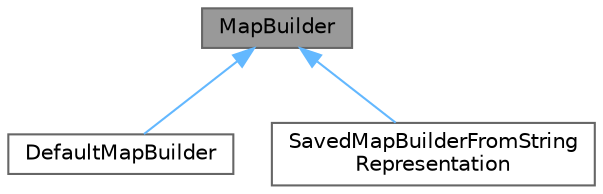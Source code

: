 digraph "MapBuilder"
{
 // LATEX_PDF_SIZE
  bgcolor="transparent";
  edge [fontname=Helvetica,fontsize=10,labelfontname=Helvetica,labelfontsize=10];
  node [fontname=Helvetica,fontsize=10,shape=box,height=0.2,width=0.4];
  Node1 [id="Node000001",label="MapBuilder",height=0.2,width=0.4,color="gray40", fillcolor="grey60", style="filled", fontcolor="black",tooltip="MapBuilder abstract class to implement Builder pattern for Map class."];
  Node1 -> Node2 [id="edge1_Node000001_Node000002",dir="back",color="steelblue1",style="solid",tooltip=" "];
  Node2 [id="Node000002",label="DefaultMapBuilder",height=0.2,width=0.4,color="gray40", fillcolor="white", style="filled",URL="$class_default_map_builder.html",tooltip="DefaultMapBuilder class acts as Concrete Map Builder to implement the MapBuilder interface."];
  Node1 -> Node3 [id="edge2_Node000001_Node000003",dir="back",color="steelblue1",style="solid",tooltip=" "];
  Node3 [id="Node000003",label="SavedMapBuilderFromString\lRepresentation",height=0.2,width=0.4,color="gray40", fillcolor="white", style="filled",URL="$class_saved_map_builder_from_string_representation.html",tooltip="SavedMapBuilder class acts as Concrete Map Builder to implement the MapBuilder interface."];
}
